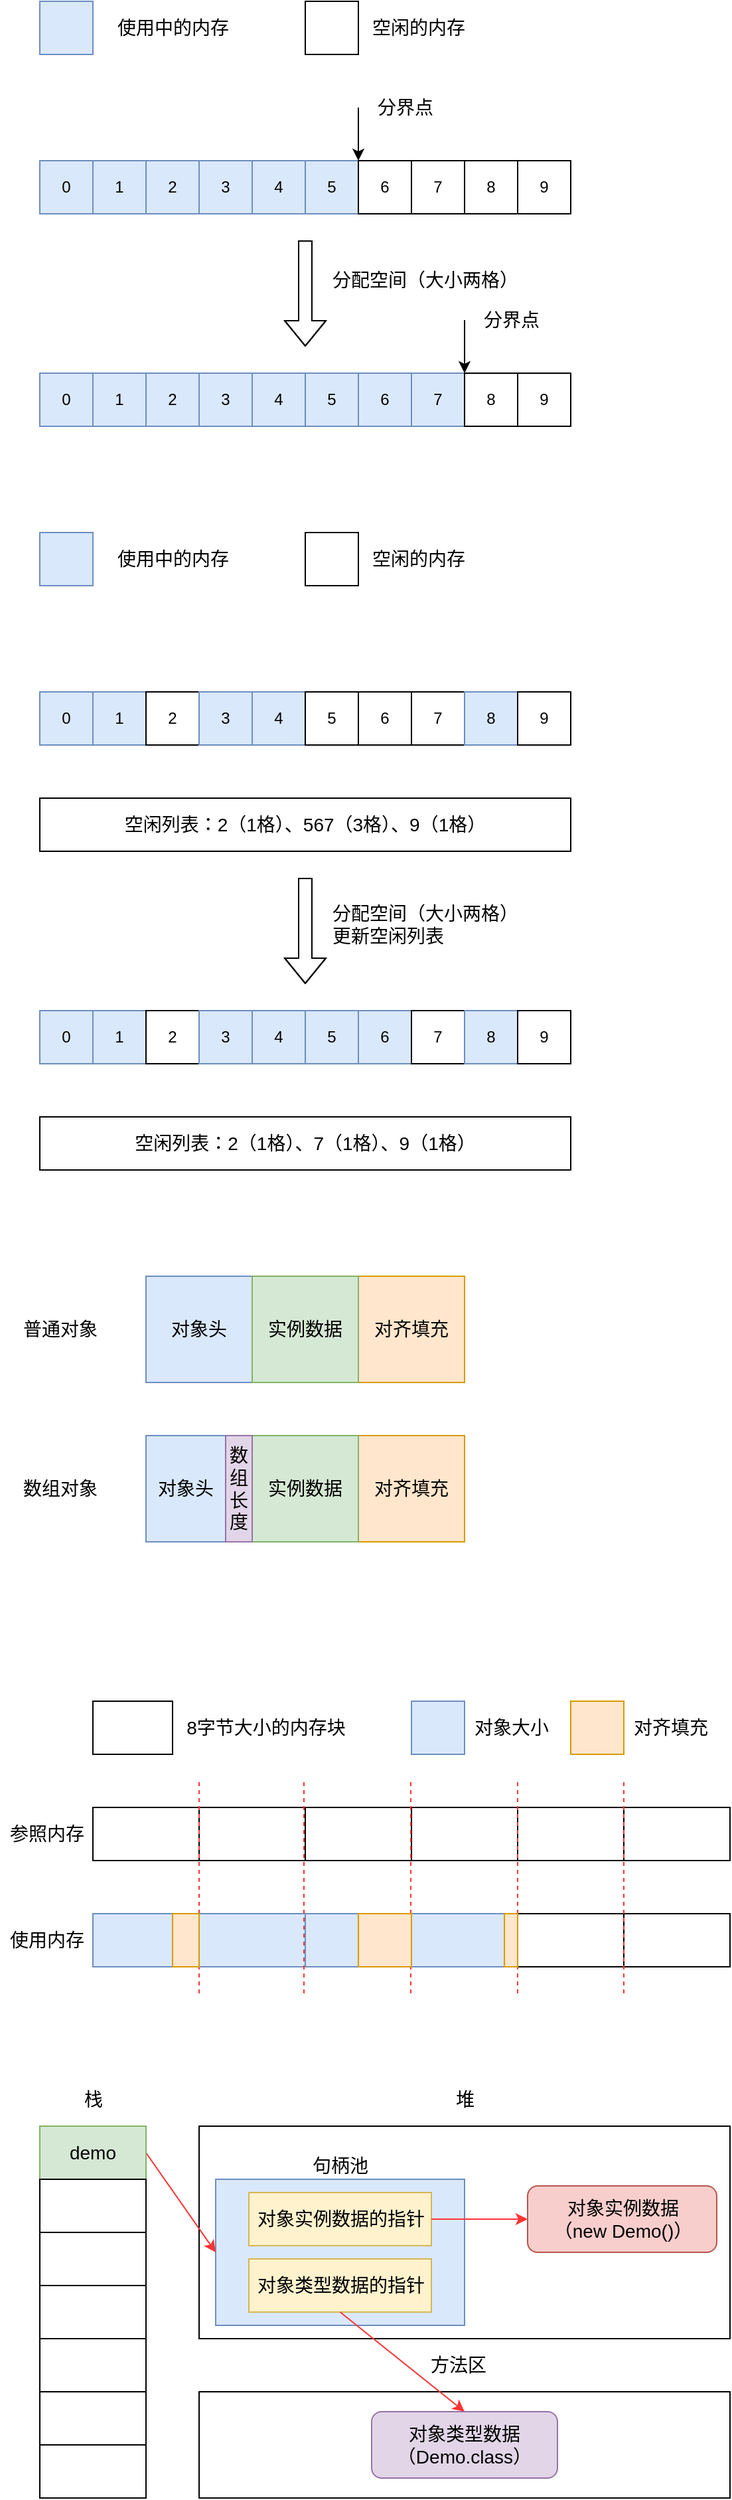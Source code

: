 <mxfile version="15.8.2" type="github">
  <diagram id="544FozU4V-5AiARkZjcN" name="Page-1">
    <mxGraphModel dx="1038" dy="547" grid="1" gridSize="10" guides="1" tooltips="1" connect="1" arrows="1" fold="1" page="1" pageScale="1" pageWidth="1000" pageHeight="1000" math="0" shadow="0">
      <root>
        <mxCell id="0" />
        <mxCell id="1" parent="0" />
        <mxCell id="RYK0fKCT--rzND2Bt-Ix-140" value="" style="rounded=0;whiteSpace=wrap;html=1;fontSize=14;align=center;" vertex="1" parent="1">
          <mxGeometry x="200" y="1640" width="400" height="160" as="geometry" />
        </mxCell>
        <mxCell id="RYK0fKCT--rzND2Bt-Ix-153" value="" style="rounded=0;whiteSpace=wrap;html=1;fontSize=14;align=center;fillColor=#dae8fc;strokeColor=#6c8ebf;" vertex="1" parent="1">
          <mxGeometry x="212.5" y="1680" width="187.5" height="110" as="geometry" />
        </mxCell>
        <mxCell id="RYK0fKCT--rzND2Bt-Ix-1" value="0" style="whiteSpace=wrap;html=1;aspect=fixed;fillColor=#dae8fc;strokeColor=#6c8ebf;" vertex="1" parent="1">
          <mxGeometry x="80" y="160" width="40" height="40" as="geometry" />
        </mxCell>
        <mxCell id="RYK0fKCT--rzND2Bt-Ix-2" value="1" style="whiteSpace=wrap;html=1;aspect=fixed;fillColor=#dae8fc;strokeColor=#6c8ebf;" vertex="1" parent="1">
          <mxGeometry x="120" y="160" width="40" height="40" as="geometry" />
        </mxCell>
        <mxCell id="RYK0fKCT--rzND2Bt-Ix-3" value="2" style="whiteSpace=wrap;html=1;aspect=fixed;fillColor=#dae8fc;strokeColor=#6c8ebf;" vertex="1" parent="1">
          <mxGeometry x="160" y="160" width="40" height="40" as="geometry" />
        </mxCell>
        <mxCell id="RYK0fKCT--rzND2Bt-Ix-5" value="3" style="whiteSpace=wrap;html=1;aspect=fixed;fillColor=#dae8fc;strokeColor=#6c8ebf;" vertex="1" parent="1">
          <mxGeometry x="200" y="160" width="40" height="40" as="geometry" />
        </mxCell>
        <mxCell id="RYK0fKCT--rzND2Bt-Ix-6" value="4" style="whiteSpace=wrap;html=1;aspect=fixed;fillColor=#dae8fc;strokeColor=#6c8ebf;" vertex="1" parent="1">
          <mxGeometry x="240" y="160" width="40" height="40" as="geometry" />
        </mxCell>
        <mxCell id="RYK0fKCT--rzND2Bt-Ix-7" value="5" style="whiteSpace=wrap;html=1;aspect=fixed;fillColor=#dae8fc;strokeColor=#6c8ebf;" vertex="1" parent="1">
          <mxGeometry x="280" y="160" width="40" height="40" as="geometry" />
        </mxCell>
        <mxCell id="RYK0fKCT--rzND2Bt-Ix-9" value="6" style="whiteSpace=wrap;html=1;aspect=fixed;" vertex="1" parent="1">
          <mxGeometry x="320" y="160" width="40" height="40" as="geometry" />
        </mxCell>
        <mxCell id="RYK0fKCT--rzND2Bt-Ix-10" value="7" style="whiteSpace=wrap;html=1;aspect=fixed;" vertex="1" parent="1">
          <mxGeometry x="360" y="160" width="40" height="40" as="geometry" />
        </mxCell>
        <mxCell id="RYK0fKCT--rzND2Bt-Ix-11" value="8" style="whiteSpace=wrap;html=1;aspect=fixed;" vertex="1" parent="1">
          <mxGeometry x="400" y="160" width="40" height="40" as="geometry" />
        </mxCell>
        <mxCell id="RYK0fKCT--rzND2Bt-Ix-12" value="9" style="whiteSpace=wrap;html=1;aspect=fixed;" vertex="1" parent="1">
          <mxGeometry x="440" y="160" width="40" height="40" as="geometry" />
        </mxCell>
        <mxCell id="RYK0fKCT--rzND2Bt-Ix-15" value="" style="shape=flexArrow;endArrow=classic;html=1;rounded=0;" edge="1" parent="1">
          <mxGeometry width="50" height="50" relative="1" as="geometry">
            <mxPoint x="280" y="220" as="sourcePoint" />
            <mxPoint x="280" y="300" as="targetPoint" />
            <Array as="points">
              <mxPoint x="280" y="230" />
            </Array>
          </mxGeometry>
        </mxCell>
        <mxCell id="RYK0fKCT--rzND2Bt-Ix-26" value="" style="whiteSpace=wrap;html=1;aspect=fixed;fillColor=#dae8fc;strokeColor=#6c8ebf;" vertex="1" parent="1">
          <mxGeometry x="80" y="40" width="40" height="40" as="geometry" />
        </mxCell>
        <mxCell id="RYK0fKCT--rzND2Bt-Ix-27" value="" style="whiteSpace=wrap;html=1;aspect=fixed;" vertex="1" parent="1">
          <mxGeometry x="280" y="40" width="40" height="40" as="geometry" />
        </mxCell>
        <mxCell id="RYK0fKCT--rzND2Bt-Ix-30" value="&lt;font style=&quot;font-size: 14px&quot;&gt;使用中的内存&lt;/font&gt;" style="text;html=1;align=center;verticalAlign=middle;resizable=0;points=[];autosize=1;strokeColor=none;fillColor=none;" vertex="1" parent="1">
          <mxGeometry x="130" y="50" width="100" height="20" as="geometry" />
        </mxCell>
        <mxCell id="RYK0fKCT--rzND2Bt-Ix-31" value="&lt;font style=&quot;font-size: 14px&quot;&gt;空闲的内存&lt;/font&gt;" style="text;html=1;align=center;verticalAlign=middle;resizable=0;points=[];autosize=1;strokeColor=none;fillColor=none;" vertex="1" parent="1">
          <mxGeometry x="320" y="50" width="90" height="20" as="geometry" />
        </mxCell>
        <mxCell id="RYK0fKCT--rzND2Bt-Ix-33" value="&lt;span style=&quot;font-size: 14px&quot;&gt;分配空间（大小两格）&lt;/span&gt;" style="text;html=1;align=center;verticalAlign=middle;resizable=0;points=[];autosize=1;strokeColor=none;fillColor=none;" vertex="1" parent="1">
          <mxGeometry x="290" y="240" width="160" height="20" as="geometry" />
        </mxCell>
        <mxCell id="RYK0fKCT--rzND2Bt-Ix-34" value="" style="endArrow=classic;html=1;rounded=0;fontSize=14;entryX=1;entryY=0;entryDx=0;entryDy=0;" edge="1" parent="1" target="RYK0fKCT--rzND2Bt-Ix-7">
          <mxGeometry width="50" height="50" relative="1" as="geometry">
            <mxPoint x="320" y="120" as="sourcePoint" />
            <mxPoint x="410" y="300" as="targetPoint" />
          </mxGeometry>
        </mxCell>
        <mxCell id="RYK0fKCT--rzND2Bt-Ix-35" value="&lt;span style=&quot;font-size: 14px&quot;&gt;分界点&lt;/span&gt;" style="text;html=1;align=center;verticalAlign=middle;resizable=0;points=[];autosize=1;strokeColor=none;fillColor=none;" vertex="1" parent="1">
          <mxGeometry x="325" y="110" width="60" height="20" as="geometry" />
        </mxCell>
        <mxCell id="RYK0fKCT--rzND2Bt-Ix-36" value="0" style="whiteSpace=wrap;html=1;aspect=fixed;fillColor=#dae8fc;strokeColor=#6c8ebf;" vertex="1" parent="1">
          <mxGeometry x="80" y="320" width="40" height="40" as="geometry" />
        </mxCell>
        <mxCell id="RYK0fKCT--rzND2Bt-Ix-37" value="1" style="whiteSpace=wrap;html=1;aspect=fixed;fillColor=#dae8fc;strokeColor=#6c8ebf;" vertex="1" parent="1">
          <mxGeometry x="120" y="320" width="40" height="40" as="geometry" />
        </mxCell>
        <mxCell id="RYK0fKCT--rzND2Bt-Ix-38" value="2" style="whiteSpace=wrap;html=1;aspect=fixed;fillColor=#dae8fc;strokeColor=#6c8ebf;" vertex="1" parent="1">
          <mxGeometry x="160" y="320" width="40" height="40" as="geometry" />
        </mxCell>
        <mxCell id="RYK0fKCT--rzND2Bt-Ix-39" value="3" style="whiteSpace=wrap;html=1;aspect=fixed;fillColor=#dae8fc;strokeColor=#6c8ebf;" vertex="1" parent="1">
          <mxGeometry x="200" y="320" width="40" height="40" as="geometry" />
        </mxCell>
        <mxCell id="RYK0fKCT--rzND2Bt-Ix-40" value="4" style="whiteSpace=wrap;html=1;aspect=fixed;fillColor=#dae8fc;strokeColor=#6c8ebf;" vertex="1" parent="1">
          <mxGeometry x="240" y="320" width="40" height="40" as="geometry" />
        </mxCell>
        <mxCell id="RYK0fKCT--rzND2Bt-Ix-41" value="5" style="whiteSpace=wrap;html=1;aspect=fixed;fillColor=#dae8fc;strokeColor=#6c8ebf;" vertex="1" parent="1">
          <mxGeometry x="280" y="320" width="40" height="40" as="geometry" />
        </mxCell>
        <mxCell id="RYK0fKCT--rzND2Bt-Ix-42" value="6" style="whiteSpace=wrap;html=1;aspect=fixed;fillColor=#dae8fc;strokeColor=#6c8ebf;" vertex="1" parent="1">
          <mxGeometry x="320" y="320" width="40" height="40" as="geometry" />
        </mxCell>
        <mxCell id="RYK0fKCT--rzND2Bt-Ix-43" value="7" style="whiteSpace=wrap;html=1;aspect=fixed;fillColor=#dae8fc;strokeColor=#6c8ebf;" vertex="1" parent="1">
          <mxGeometry x="360" y="320" width="40" height="40" as="geometry" />
        </mxCell>
        <mxCell id="RYK0fKCT--rzND2Bt-Ix-44" value="8" style="whiteSpace=wrap;html=1;aspect=fixed;" vertex="1" parent="1">
          <mxGeometry x="400" y="320" width="40" height="40" as="geometry" />
        </mxCell>
        <mxCell id="RYK0fKCT--rzND2Bt-Ix-45" value="9" style="whiteSpace=wrap;html=1;aspect=fixed;" vertex="1" parent="1">
          <mxGeometry x="440" y="320" width="40" height="40" as="geometry" />
        </mxCell>
        <mxCell id="RYK0fKCT--rzND2Bt-Ix-46" value="" style="endArrow=classic;html=1;rounded=0;fontSize=14;entryX=1;entryY=0;entryDx=0;entryDy=0;" edge="1" parent="1">
          <mxGeometry width="50" height="50" relative="1" as="geometry">
            <mxPoint x="400" y="280" as="sourcePoint" />
            <mxPoint x="400" y="320" as="targetPoint" />
          </mxGeometry>
        </mxCell>
        <mxCell id="RYK0fKCT--rzND2Bt-Ix-47" value="&lt;span style=&quot;font-size: 14px&quot;&gt;分界点&lt;/span&gt;" style="text;html=1;align=center;verticalAlign=middle;resizable=0;points=[];autosize=1;strokeColor=none;fillColor=none;" vertex="1" parent="1">
          <mxGeometry x="405" y="270" width="60" height="20" as="geometry" />
        </mxCell>
        <mxCell id="RYK0fKCT--rzND2Bt-Ix-49" value="0" style="whiteSpace=wrap;html=1;aspect=fixed;fillColor=#dae8fc;strokeColor=#6c8ebf;" vertex="1" parent="1">
          <mxGeometry x="80" y="560" width="40" height="40" as="geometry" />
        </mxCell>
        <mxCell id="RYK0fKCT--rzND2Bt-Ix-50" value="1" style="whiteSpace=wrap;html=1;aspect=fixed;fillColor=#dae8fc;strokeColor=#6c8ebf;" vertex="1" parent="1">
          <mxGeometry x="120" y="560" width="40" height="40" as="geometry" />
        </mxCell>
        <mxCell id="RYK0fKCT--rzND2Bt-Ix-51" value="2" style="whiteSpace=wrap;html=1;aspect=fixed;" vertex="1" parent="1">
          <mxGeometry x="160" y="560" width="40" height="40" as="geometry" />
        </mxCell>
        <mxCell id="RYK0fKCT--rzND2Bt-Ix-52" value="3" style="whiteSpace=wrap;html=1;aspect=fixed;fillColor=#dae8fc;strokeColor=#6c8ebf;" vertex="1" parent="1">
          <mxGeometry x="200" y="560" width="40" height="40" as="geometry" />
        </mxCell>
        <mxCell id="RYK0fKCT--rzND2Bt-Ix-53" value="4" style="whiteSpace=wrap;html=1;aspect=fixed;fillColor=#dae8fc;strokeColor=#6c8ebf;" vertex="1" parent="1">
          <mxGeometry x="240" y="560" width="40" height="40" as="geometry" />
        </mxCell>
        <mxCell id="RYK0fKCT--rzND2Bt-Ix-54" value="5" style="whiteSpace=wrap;html=1;aspect=fixed;" vertex="1" parent="1">
          <mxGeometry x="280" y="560" width="40" height="40" as="geometry" />
        </mxCell>
        <mxCell id="RYK0fKCT--rzND2Bt-Ix-55" value="6" style="whiteSpace=wrap;html=1;aspect=fixed;" vertex="1" parent="1">
          <mxGeometry x="320" y="560" width="40" height="40" as="geometry" />
        </mxCell>
        <mxCell id="RYK0fKCT--rzND2Bt-Ix-56" value="7" style="whiteSpace=wrap;html=1;aspect=fixed;" vertex="1" parent="1">
          <mxGeometry x="360" y="560" width="40" height="40" as="geometry" />
        </mxCell>
        <mxCell id="RYK0fKCT--rzND2Bt-Ix-57" value="8" style="whiteSpace=wrap;html=1;aspect=fixed;fillColor=#dae8fc;strokeColor=#6c8ebf;" vertex="1" parent="1">
          <mxGeometry x="400" y="560" width="40" height="40" as="geometry" />
        </mxCell>
        <mxCell id="RYK0fKCT--rzND2Bt-Ix-58" value="9" style="whiteSpace=wrap;html=1;aspect=fixed;" vertex="1" parent="1">
          <mxGeometry x="440" y="560" width="40" height="40" as="geometry" />
        </mxCell>
        <mxCell id="RYK0fKCT--rzND2Bt-Ix-59" value="" style="shape=flexArrow;endArrow=classic;html=1;rounded=0;" edge="1" parent="1">
          <mxGeometry width="50" height="50" relative="1" as="geometry">
            <mxPoint x="280" y="700" as="sourcePoint" />
            <mxPoint x="280" y="780" as="targetPoint" />
            <Array as="points">
              <mxPoint x="280" y="710" />
            </Array>
          </mxGeometry>
        </mxCell>
        <mxCell id="RYK0fKCT--rzND2Bt-Ix-60" value="" style="whiteSpace=wrap;html=1;aspect=fixed;fillColor=#dae8fc;strokeColor=#6c8ebf;" vertex="1" parent="1">
          <mxGeometry x="80" y="440" width="40" height="40" as="geometry" />
        </mxCell>
        <mxCell id="RYK0fKCT--rzND2Bt-Ix-61" value="" style="whiteSpace=wrap;html=1;aspect=fixed;" vertex="1" parent="1">
          <mxGeometry x="280" y="440" width="40" height="40" as="geometry" />
        </mxCell>
        <mxCell id="RYK0fKCT--rzND2Bt-Ix-62" value="&lt;font style=&quot;font-size: 14px&quot;&gt;使用中的内存&lt;/font&gt;" style="text;html=1;align=center;verticalAlign=middle;resizable=0;points=[];autosize=1;strokeColor=none;fillColor=none;" vertex="1" parent="1">
          <mxGeometry x="130" y="450" width="100" height="20" as="geometry" />
        </mxCell>
        <mxCell id="RYK0fKCT--rzND2Bt-Ix-63" value="&lt;font style=&quot;font-size: 14px&quot;&gt;空闲的内存&lt;/font&gt;" style="text;html=1;align=center;verticalAlign=middle;resizable=0;points=[];autosize=1;strokeColor=none;fillColor=none;" vertex="1" parent="1">
          <mxGeometry x="320" y="450" width="90" height="20" as="geometry" />
        </mxCell>
        <mxCell id="RYK0fKCT--rzND2Bt-Ix-64" value="&lt;span style=&quot;color: rgba(0 , 0 , 0 , 0) ; font-family: monospace ; font-size: 0px&quot;&gt;%3CmxGraphModel%3E%3Croot%3E%3CmxCell%20id%3D%220%22%2F%3E%3CmxCell%20id%3D%221%22%20parent%3D%220%22%2F%3E%3CmxCell%20id%3D%222%22%20value%3D%22%26lt%3Bspan%20style%3D%26quot%3Bfont-size%3A%2014px%26quot%3B%26gt%3B%E5%88%86%E9%85%8D%E7%A9%BA%E9%97%B4%EF%BC%88%E5%A4%A7%E5%B0%8F%E4%B8%A4%E6%A0%BC%EF%BC%89%26lt%3B%2Fspan%26gt%3B%22%20style%3D%22text%3Bhtml%3D1%3Balign%3Dcenter%3BverticalAlign%3Dmiddle%3Bresizable%3D0%3Bpoints%3D%5B%5D%3Bautosize%3D1%3BstrokeColor%3Dnone%3BfillColor%3Dnone%3B%22%20vertex%3D%221%22%20parent%3D%221%22%3E%3CmxGeometry%20x%3D%22290%22%20y%3D%22240%22%20width%3D%22160%22%20height%3D%2220%22%20as%3D%22geometry%22%2F%3E%3C%2FmxCell%3E%3C%2Froot%3E%3C%2FmxGraphModel%3E&lt;/span&gt;" style="text;html=1;align=center;verticalAlign=middle;resizable=0;points=[];autosize=1;strokeColor=none;fillColor=none;" vertex="1" parent="1">
          <mxGeometry x="315" y="720" width="20" height="20" as="geometry" />
        </mxCell>
        <mxCell id="RYK0fKCT--rzND2Bt-Ix-67" value="0" style="whiteSpace=wrap;html=1;aspect=fixed;fillColor=#dae8fc;strokeColor=#6c8ebf;" vertex="1" parent="1">
          <mxGeometry x="80" y="800" width="40" height="40" as="geometry" />
        </mxCell>
        <mxCell id="RYK0fKCT--rzND2Bt-Ix-68" value="1" style="whiteSpace=wrap;html=1;aspect=fixed;fillColor=#dae8fc;strokeColor=#6c8ebf;" vertex="1" parent="1">
          <mxGeometry x="120" y="800" width="40" height="40" as="geometry" />
        </mxCell>
        <mxCell id="RYK0fKCT--rzND2Bt-Ix-69" value="2" style="whiteSpace=wrap;html=1;aspect=fixed;" vertex="1" parent="1">
          <mxGeometry x="160" y="800" width="40" height="40" as="geometry" />
        </mxCell>
        <mxCell id="RYK0fKCT--rzND2Bt-Ix-70" value="3" style="whiteSpace=wrap;html=1;aspect=fixed;fillColor=#dae8fc;strokeColor=#6c8ebf;" vertex="1" parent="1">
          <mxGeometry x="200" y="800" width="40" height="40" as="geometry" />
        </mxCell>
        <mxCell id="RYK0fKCT--rzND2Bt-Ix-71" value="4" style="whiteSpace=wrap;html=1;aspect=fixed;fillColor=#dae8fc;strokeColor=#6c8ebf;" vertex="1" parent="1">
          <mxGeometry x="240" y="800" width="40" height="40" as="geometry" />
        </mxCell>
        <mxCell id="RYK0fKCT--rzND2Bt-Ix-72" value="5" style="whiteSpace=wrap;html=1;aspect=fixed;fillColor=#dae8fc;strokeColor=#6c8ebf;" vertex="1" parent="1">
          <mxGeometry x="280" y="800" width="40" height="40" as="geometry" />
        </mxCell>
        <mxCell id="RYK0fKCT--rzND2Bt-Ix-73" value="6" style="whiteSpace=wrap;html=1;aspect=fixed;fillColor=#dae8fc;strokeColor=#6c8ebf;" vertex="1" parent="1">
          <mxGeometry x="320" y="800" width="40" height="40" as="geometry" />
        </mxCell>
        <mxCell id="RYK0fKCT--rzND2Bt-Ix-74" value="7" style="whiteSpace=wrap;html=1;aspect=fixed;" vertex="1" parent="1">
          <mxGeometry x="360" y="800" width="40" height="40" as="geometry" />
        </mxCell>
        <mxCell id="RYK0fKCT--rzND2Bt-Ix-75" value="8" style="whiteSpace=wrap;html=1;aspect=fixed;fillColor=#dae8fc;strokeColor=#6c8ebf;" vertex="1" parent="1">
          <mxGeometry x="400" y="800" width="40" height="40" as="geometry" />
        </mxCell>
        <mxCell id="RYK0fKCT--rzND2Bt-Ix-76" value="9" style="whiteSpace=wrap;html=1;aspect=fixed;" vertex="1" parent="1">
          <mxGeometry x="440" y="800" width="40" height="40" as="geometry" />
        </mxCell>
        <mxCell id="RYK0fKCT--rzND2Bt-Ix-79" value="&lt;div style=&quot;text-align: left&quot;&gt;&lt;span style=&quot;font-size: 14px&quot;&gt;分配空间（大小两格）&lt;/span&gt;&lt;/div&gt;&lt;span style=&quot;font-size: 14px&quot;&gt;&lt;div style=&quot;text-align: left&quot;&gt;&lt;span&gt;更新空闲列表&lt;/span&gt;&lt;/div&gt;&lt;/span&gt;" style="text;html=1;align=center;verticalAlign=middle;resizable=0;points=[];autosize=1;strokeColor=none;fillColor=none;" vertex="1" parent="1">
          <mxGeometry x="290" y="720" width="160" height="30" as="geometry" />
        </mxCell>
        <mxCell id="RYK0fKCT--rzND2Bt-Ix-81" value="空闲列表：2（1格）、567（3格）、9（1格）" style="rounded=0;whiteSpace=wrap;html=1;fontSize=14;" vertex="1" parent="1">
          <mxGeometry x="80" y="640" width="400" height="40" as="geometry" />
        </mxCell>
        <mxCell id="RYK0fKCT--rzND2Bt-Ix-82" value="空闲列表：2（1格）、7（1格）、9（1格）" style="rounded=0;whiteSpace=wrap;html=1;fontSize=14;" vertex="1" parent="1">
          <mxGeometry x="80" y="880" width="400" height="40" as="geometry" />
        </mxCell>
        <mxCell id="RYK0fKCT--rzND2Bt-Ix-83" value="对象头" style="whiteSpace=wrap;html=1;aspect=fixed;fontSize=14;align=center;fillColor=#dae8fc;strokeColor=#6c8ebf;" vertex="1" parent="1">
          <mxGeometry x="160" y="1000" width="80" height="80" as="geometry" />
        </mxCell>
        <mxCell id="RYK0fKCT--rzND2Bt-Ix-86" value="对齐填充" style="whiteSpace=wrap;html=1;aspect=fixed;fontSize=14;align=center;fillColor=#ffe6cc;strokeColor=#d79b00;" vertex="1" parent="1">
          <mxGeometry x="320" y="1000" width="80" height="80" as="geometry" />
        </mxCell>
        <mxCell id="RYK0fKCT--rzND2Bt-Ix-87" value="实例数据" style="whiteSpace=wrap;html=1;aspect=fixed;fontSize=14;align=center;fillColor=#d5e8d4;strokeColor=#82b366;" vertex="1" parent="1">
          <mxGeometry x="240" y="1000" width="80" height="80" as="geometry" />
        </mxCell>
        <mxCell id="RYK0fKCT--rzND2Bt-Ix-89" value="对齐填充" style="whiteSpace=wrap;html=1;aspect=fixed;fontSize=14;align=center;fillColor=#ffe6cc;strokeColor=#d79b00;" vertex="1" parent="1">
          <mxGeometry x="320" y="1120" width="80" height="80" as="geometry" />
        </mxCell>
        <mxCell id="RYK0fKCT--rzND2Bt-Ix-90" value="实例数据" style="whiteSpace=wrap;html=1;aspect=fixed;fontSize=14;align=center;fillColor=#d5e8d4;strokeColor=#82b366;" vertex="1" parent="1">
          <mxGeometry x="240" y="1120" width="80" height="80" as="geometry" />
        </mxCell>
        <mxCell id="RYK0fKCT--rzND2Bt-Ix-92" value="普通对象" style="text;html=1;align=center;verticalAlign=middle;resizable=0;points=[];autosize=1;strokeColor=none;fillColor=none;fontSize=14;" vertex="1" parent="1">
          <mxGeometry x="60" y="1030" width="70" height="20" as="geometry" />
        </mxCell>
        <mxCell id="RYK0fKCT--rzND2Bt-Ix-93" value="数组对象" style="text;html=1;align=center;verticalAlign=middle;resizable=0;points=[];autosize=1;strokeColor=none;fillColor=none;fontSize=14;" vertex="1" parent="1">
          <mxGeometry x="60" y="1150" width="70" height="20" as="geometry" />
        </mxCell>
        <mxCell id="RYK0fKCT--rzND2Bt-Ix-94" value="对象头" style="rounded=0;whiteSpace=wrap;html=1;fontSize=14;align=center;fillColor=#dae8fc;strokeColor=#6c8ebf;" vertex="1" parent="1">
          <mxGeometry x="160" y="1120" width="60" height="80" as="geometry" />
        </mxCell>
        <mxCell id="RYK0fKCT--rzND2Bt-Ix-98" value="数组长度" style="rounded=0;whiteSpace=wrap;html=1;fontSize=14;align=center;fillColor=#e1d5e7;strokeColor=#9673a6;" vertex="1" parent="1">
          <mxGeometry x="220" y="1120" width="20" height="80" as="geometry" />
        </mxCell>
        <mxCell id="RYK0fKCT--rzND2Bt-Ix-99" value="" style="rounded=0;whiteSpace=wrap;html=1;fontSize=14;align=center;" vertex="1" parent="1">
          <mxGeometry x="120" y="1320" width="60" height="40" as="geometry" />
        </mxCell>
        <mxCell id="RYK0fKCT--rzND2Bt-Ix-100" value="" style="rounded=0;whiteSpace=wrap;html=1;fontSize=14;align=center;" vertex="1" parent="1">
          <mxGeometry x="120" y="1400" width="80" height="40" as="geometry" />
        </mxCell>
        <mxCell id="RYK0fKCT--rzND2Bt-Ix-101" value="8字节大小的内存块" style="text;html=1;align=center;verticalAlign=middle;resizable=0;points=[];autosize=1;strokeColor=none;fillColor=none;fontSize=14;" vertex="1" parent="1">
          <mxGeometry x="180" y="1330" width="140" height="20" as="geometry" />
        </mxCell>
        <mxCell id="RYK0fKCT--rzND2Bt-Ix-102" value="" style="rounded=0;whiteSpace=wrap;html=1;fontSize=14;align=center;fillColor=#dae8fc;strokeColor=#6c8ebf;" vertex="1" parent="1">
          <mxGeometry x="360" y="1320" width="40" height="40" as="geometry" />
        </mxCell>
        <mxCell id="RYK0fKCT--rzND2Bt-Ix-103" value="对象大小" style="text;html=1;align=center;verticalAlign=middle;resizable=0;points=[];autosize=1;strokeColor=none;fillColor=none;fontSize=14;" vertex="1" parent="1">
          <mxGeometry x="400" y="1330" width="70" height="20" as="geometry" />
        </mxCell>
        <mxCell id="RYK0fKCT--rzND2Bt-Ix-104" value="" style="rounded=0;whiteSpace=wrap;html=1;fontSize=14;align=center;fillColor=#ffe6cc;strokeColor=#d79b00;" vertex="1" parent="1">
          <mxGeometry x="480" y="1320" width="40" height="40" as="geometry" />
        </mxCell>
        <mxCell id="RYK0fKCT--rzND2Bt-Ix-105" value="" style="rounded=0;whiteSpace=wrap;html=1;fontSize=14;align=center;" vertex="1" parent="1">
          <mxGeometry x="200" y="1400" width="80" height="40" as="geometry" />
        </mxCell>
        <mxCell id="RYK0fKCT--rzND2Bt-Ix-106" value="" style="rounded=0;whiteSpace=wrap;html=1;fontSize=14;align=center;" vertex="1" parent="1">
          <mxGeometry x="280" y="1400" width="80" height="40" as="geometry" />
        </mxCell>
        <mxCell id="RYK0fKCT--rzND2Bt-Ix-107" value="" style="rounded=0;whiteSpace=wrap;html=1;fontSize=14;align=center;" vertex="1" parent="1">
          <mxGeometry x="360" y="1400" width="80" height="40" as="geometry" />
        </mxCell>
        <mxCell id="RYK0fKCT--rzND2Bt-Ix-108" value="" style="rounded=0;whiteSpace=wrap;html=1;fontSize=14;align=center;" vertex="1" parent="1">
          <mxGeometry x="440" y="1400" width="80" height="40" as="geometry" />
        </mxCell>
        <mxCell id="RYK0fKCT--rzND2Bt-Ix-109" value="" style="rounded=0;whiteSpace=wrap;html=1;fontSize=14;align=center;" vertex="1" parent="1">
          <mxGeometry x="520" y="1400" width="80" height="40" as="geometry" />
        </mxCell>
        <mxCell id="RYK0fKCT--rzND2Bt-Ix-110" value="对齐填充" style="text;html=1;align=center;verticalAlign=middle;resizable=0;points=[];autosize=1;strokeColor=none;fillColor=none;fontSize=14;" vertex="1" parent="1">
          <mxGeometry x="520" y="1330" width="70" height="20" as="geometry" />
        </mxCell>
        <mxCell id="RYK0fKCT--rzND2Bt-Ix-111" value="" style="rounded=0;whiteSpace=wrap;html=1;fontSize=14;align=center;fillColor=#dae8fc;strokeColor=#6c8ebf;" vertex="1" parent="1">
          <mxGeometry x="120" y="1480" width="60" height="40" as="geometry" />
        </mxCell>
        <mxCell id="RYK0fKCT--rzND2Bt-Ix-112" value="" style="rounded=0;whiteSpace=wrap;html=1;fontSize=14;align=center;fillColor=#dae8fc;strokeColor=#6c8ebf;" vertex="1" parent="1">
          <mxGeometry x="200" y="1480" width="80" height="40" as="geometry" />
        </mxCell>
        <mxCell id="RYK0fKCT--rzND2Bt-Ix-113" value="" style="rounded=0;whiteSpace=wrap;html=1;fontSize=14;align=center;fillColor=#dae8fc;strokeColor=#6c8ebf;" vertex="1" parent="1">
          <mxGeometry x="280" y="1480" width="40" height="40" as="geometry" />
        </mxCell>
        <mxCell id="RYK0fKCT--rzND2Bt-Ix-114" value="" style="rounded=0;whiteSpace=wrap;html=1;fontSize=14;align=center;fillColor=#dae8fc;strokeColor=#6c8ebf;" vertex="1" parent="1">
          <mxGeometry x="360" y="1480" width="70" height="40" as="geometry" />
        </mxCell>
        <mxCell id="RYK0fKCT--rzND2Bt-Ix-115" value="" style="rounded=0;whiteSpace=wrap;html=1;fontSize=14;align=center;" vertex="1" parent="1">
          <mxGeometry x="440" y="1480" width="80" height="40" as="geometry" />
        </mxCell>
        <mxCell id="RYK0fKCT--rzND2Bt-Ix-116" value="" style="rounded=0;whiteSpace=wrap;html=1;fontSize=14;align=center;" vertex="1" parent="1">
          <mxGeometry x="520" y="1480" width="80" height="40" as="geometry" />
        </mxCell>
        <mxCell id="RYK0fKCT--rzND2Bt-Ix-117" value="参照内存" style="text;html=1;align=center;verticalAlign=middle;resizable=0;points=[];autosize=1;strokeColor=none;fillColor=none;fontSize=14;" vertex="1" parent="1">
          <mxGeometry x="50" y="1410" width="70" height="20" as="geometry" />
        </mxCell>
        <mxCell id="RYK0fKCT--rzND2Bt-Ix-118" value="使用内存" style="text;html=1;align=center;verticalAlign=middle;resizable=0;points=[];autosize=1;strokeColor=none;fillColor=none;fontSize=14;" vertex="1" parent="1">
          <mxGeometry x="50" y="1490" width="70" height="20" as="geometry" />
        </mxCell>
        <mxCell id="RYK0fKCT--rzND2Bt-Ix-119" value="" style="endArrow=none;dashed=1;html=1;rounded=0;fontSize=14;strokeColor=#FF3333;" edge="1" parent="1">
          <mxGeometry width="50" height="50" relative="1" as="geometry">
            <mxPoint x="200" y="1540" as="sourcePoint" />
            <mxPoint x="200" y="1380" as="targetPoint" />
          </mxGeometry>
        </mxCell>
        <mxCell id="RYK0fKCT--rzND2Bt-Ix-120" value="" style="endArrow=none;dashed=1;html=1;rounded=0;fontSize=14;strokeColor=#FF3333;" edge="1" parent="1">
          <mxGeometry width="50" height="50" relative="1" as="geometry">
            <mxPoint x="279" y="1540" as="sourcePoint" />
            <mxPoint x="279" y="1380" as="targetPoint" />
          </mxGeometry>
        </mxCell>
        <mxCell id="RYK0fKCT--rzND2Bt-Ix-121" value="" style="endArrow=none;dashed=1;html=1;rounded=0;fontSize=14;strokeColor=#FF3333;" edge="1" parent="1">
          <mxGeometry width="50" height="50" relative="1" as="geometry">
            <mxPoint x="359.5" y="1540" as="sourcePoint" />
            <mxPoint x="359.5" y="1380" as="targetPoint" />
          </mxGeometry>
        </mxCell>
        <mxCell id="RYK0fKCT--rzND2Bt-Ix-122" value="" style="endArrow=none;dashed=1;html=1;rounded=0;fontSize=14;strokeColor=#FF3333;" edge="1" parent="1">
          <mxGeometry width="50" height="50" relative="1" as="geometry">
            <mxPoint x="440" y="1540" as="sourcePoint" />
            <mxPoint x="440" y="1380" as="targetPoint" />
          </mxGeometry>
        </mxCell>
        <mxCell id="RYK0fKCT--rzND2Bt-Ix-123" value="" style="endArrow=none;dashed=1;html=1;rounded=0;fontSize=14;strokeColor=#FF3333;" edge="1" parent="1">
          <mxGeometry width="50" height="50" relative="1" as="geometry">
            <mxPoint x="520" y="1540" as="sourcePoint" />
            <mxPoint x="520" y="1380" as="targetPoint" />
          </mxGeometry>
        </mxCell>
        <mxCell id="RYK0fKCT--rzND2Bt-Ix-124" value="" style="rounded=0;whiteSpace=wrap;html=1;fontSize=14;align=center;fillColor=#ffe6cc;strokeColor=#d79b00;" vertex="1" parent="1">
          <mxGeometry x="180" y="1480" width="20" height="40" as="geometry" />
        </mxCell>
        <mxCell id="RYK0fKCT--rzND2Bt-Ix-125" value="" style="rounded=0;whiteSpace=wrap;html=1;fontSize=14;align=center;fillColor=#ffe6cc;strokeColor=#d79b00;" vertex="1" parent="1">
          <mxGeometry x="320" y="1480" width="40" height="40" as="geometry" />
        </mxCell>
        <mxCell id="RYK0fKCT--rzND2Bt-Ix-127" value="" style="rounded=0;whiteSpace=wrap;html=1;fontSize=14;align=center;fillColor=#ffe6cc;strokeColor=#d79b00;" vertex="1" parent="1">
          <mxGeometry x="430" y="1480" width="10" height="40" as="geometry" />
        </mxCell>
        <mxCell id="RYK0fKCT--rzND2Bt-Ix-129" value="栈" style="text;html=1;align=center;verticalAlign=middle;resizable=0;points=[];autosize=1;strokeColor=none;fillColor=none;fontSize=14;" vertex="1" parent="1">
          <mxGeometry x="105" y="1610" width="30" height="20" as="geometry" />
        </mxCell>
        <mxCell id="RYK0fKCT--rzND2Bt-Ix-155" style="rounded=0;orthogonalLoop=1;jettySize=auto;html=1;fontSize=14;fontColor=#000000;strokeColor=#FF3333;entryX=0;entryY=0.5;entryDx=0;entryDy=0;exitX=1;exitY=0.5;exitDx=0;exitDy=0;" edge="1" parent="1" source="RYK0fKCT--rzND2Bt-Ix-131" target="RYK0fKCT--rzND2Bt-Ix-153">
          <mxGeometry relative="1" as="geometry" />
        </mxCell>
        <mxCell id="RYK0fKCT--rzND2Bt-Ix-131" value="demo" style="rounded=0;whiteSpace=wrap;html=1;fontSize=14;align=center;fillColor=#d5e8d4;strokeColor=#82b366;" vertex="1" parent="1">
          <mxGeometry x="80" y="1640" width="80" height="40" as="geometry" />
        </mxCell>
        <mxCell id="RYK0fKCT--rzND2Bt-Ix-132" value="" style="rounded=0;whiteSpace=wrap;html=1;fontSize=14;align=center;" vertex="1" parent="1">
          <mxGeometry x="80" y="1680" width="80" height="40" as="geometry" />
        </mxCell>
        <mxCell id="RYK0fKCT--rzND2Bt-Ix-133" value="" style="rounded=0;whiteSpace=wrap;html=1;fontSize=14;align=center;" vertex="1" parent="1">
          <mxGeometry x="80" y="1720" width="80" height="40" as="geometry" />
        </mxCell>
        <mxCell id="RYK0fKCT--rzND2Bt-Ix-134" value="" style="rounded=0;whiteSpace=wrap;html=1;fontSize=14;align=center;" vertex="1" parent="1">
          <mxGeometry x="80" y="1760" width="80" height="40" as="geometry" />
        </mxCell>
        <mxCell id="RYK0fKCT--rzND2Bt-Ix-139" value="" style="rounded=0;whiteSpace=wrap;html=1;fontSize=14;align=center;" vertex="1" parent="1">
          <mxGeometry x="80" y="1800" width="80" height="40" as="geometry" />
        </mxCell>
        <mxCell id="RYK0fKCT--rzND2Bt-Ix-141" value="" style="rounded=0;whiteSpace=wrap;html=1;fontSize=14;align=center;" vertex="1" parent="1">
          <mxGeometry x="200" y="1840" width="400" height="80" as="geometry" />
        </mxCell>
        <mxCell id="RYK0fKCT--rzND2Bt-Ix-142" value="堆" style="text;html=1;align=center;verticalAlign=middle;resizable=0;points=[];autosize=1;strokeColor=none;fillColor=none;fontSize=14;" vertex="1" parent="1">
          <mxGeometry x="385" y="1610" width="30" height="20" as="geometry" />
        </mxCell>
        <mxCell id="RYK0fKCT--rzND2Bt-Ix-144" value="方法区" style="text;html=1;align=center;verticalAlign=middle;resizable=0;points=[];autosize=1;strokeColor=none;fillColor=none;fontSize=14;" vertex="1" parent="1">
          <mxGeometry x="365" y="1810" width="60" height="20" as="geometry" />
        </mxCell>
        <mxCell id="RYK0fKCT--rzND2Bt-Ix-146" value="&lt;font color=&quot;#000000&quot;&gt;对象实例数据&lt;br&gt;（new Demo()）&lt;br&gt;&lt;/font&gt;" style="rounded=1;whiteSpace=wrap;html=1;fontSize=14;align=center;fillColor=#f8cecc;strokeColor=#b85450;" vertex="1" parent="1">
          <mxGeometry x="447.5" y="1685" width="142.5" height="50" as="geometry" />
        </mxCell>
        <mxCell id="RYK0fKCT--rzND2Bt-Ix-147" value="&lt;font color=&quot;#000000&quot;&gt;对象类型数据&lt;br&gt;（Demo.class）&lt;br&gt;&lt;/font&gt;" style="rounded=1;whiteSpace=wrap;html=1;fontSize=14;align=center;fillColor=#e1d5e7;strokeColor=#9673a6;" vertex="1" parent="1">
          <mxGeometry x="330" y="1855" width="140" height="50" as="geometry" />
        </mxCell>
        <mxCell id="RYK0fKCT--rzND2Bt-Ix-148" value="对象类型数据的指针" style="rounded=0;whiteSpace=wrap;html=1;fontSize=14;align=center;fillColor=#fff2cc;strokeColor=#d6b656;" vertex="1" parent="1">
          <mxGeometry x="237.5" y="1740" width="137.5" height="40" as="geometry" />
        </mxCell>
        <mxCell id="RYK0fKCT--rzND2Bt-Ix-149" value="对象实例数据的指针" style="rounded=0;whiteSpace=wrap;html=1;fontSize=14;align=center;fillColor=#fff2cc;strokeColor=#d6b656;" vertex="1" parent="1">
          <mxGeometry x="237.5" y="1690" width="137.5" height="40" as="geometry" />
        </mxCell>
        <mxCell id="RYK0fKCT--rzND2Bt-Ix-151" value="" style="rounded=0;whiteSpace=wrap;html=1;fontSize=14;align=center;" vertex="1" parent="1">
          <mxGeometry x="80" y="1840" width="80" height="40" as="geometry" />
        </mxCell>
        <mxCell id="RYK0fKCT--rzND2Bt-Ix-152" value="" style="rounded=0;whiteSpace=wrap;html=1;fontSize=14;align=center;" vertex="1" parent="1">
          <mxGeometry x="80" y="1880" width="80" height="40" as="geometry" />
        </mxCell>
        <mxCell id="RYK0fKCT--rzND2Bt-Ix-154" value="句柄池" style="text;html=1;align=center;verticalAlign=middle;resizable=0;points=[];autosize=1;strokeColor=none;fillColor=none;fontSize=14;" vertex="1" parent="1">
          <mxGeometry x="276.25" y="1660" width="60" height="20" as="geometry" />
        </mxCell>
        <mxCell id="RYK0fKCT--rzND2Bt-Ix-156" style="rounded=0;orthogonalLoop=1;jettySize=auto;html=1;fontSize=14;fontColor=#000000;strokeColor=#FF3333;entryX=0;entryY=0.5;entryDx=0;entryDy=0;exitX=1;exitY=0.5;exitDx=0;exitDy=0;" edge="1" parent="1" source="RYK0fKCT--rzND2Bt-Ix-149" target="RYK0fKCT--rzND2Bt-Ix-146">
          <mxGeometry relative="1" as="geometry">
            <mxPoint x="170" y="1670" as="sourcePoint" />
            <mxPoint x="222.5" y="1745" as="targetPoint" />
          </mxGeometry>
        </mxCell>
        <mxCell id="RYK0fKCT--rzND2Bt-Ix-157" style="rounded=0;orthogonalLoop=1;jettySize=auto;html=1;fontSize=14;fontColor=#000000;strokeColor=#FF3333;entryX=0.5;entryY=0;entryDx=0;entryDy=0;exitX=0.5;exitY=1;exitDx=0;exitDy=0;" edge="1" parent="1" source="RYK0fKCT--rzND2Bt-Ix-148" target="RYK0fKCT--rzND2Bt-Ix-147">
          <mxGeometry relative="1" as="geometry">
            <mxPoint x="385" y="1720" as="sourcePoint" />
            <mxPoint x="460" y="1730" as="targetPoint" />
          </mxGeometry>
        </mxCell>
      </root>
    </mxGraphModel>
  </diagram>
</mxfile>

